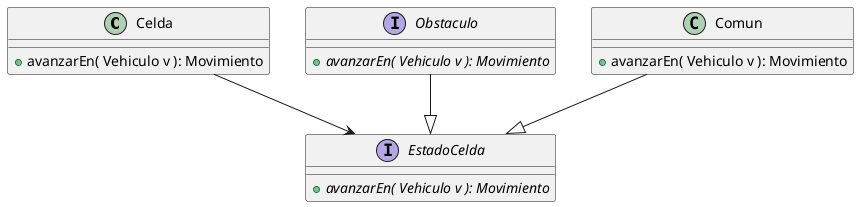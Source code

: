 @startuml

class Celda{
    + avanzarEn( Vehiculo v ): Movimiento
}

Celda --> EstadoCelda


interface EstadoCelda{
    + {abstract} avanzarEn( Vehiculo v ): Movimiento
}

Obstaculo --|> EstadoCelda
Comun --|> EstadoCelda

class Comun{
    + avanzarEn( Vehiculo v ): Movimiento
}

interface Obstaculo{
    + {abstract} avanzarEn( Vehiculo v ): Movimiento
}

@enduml